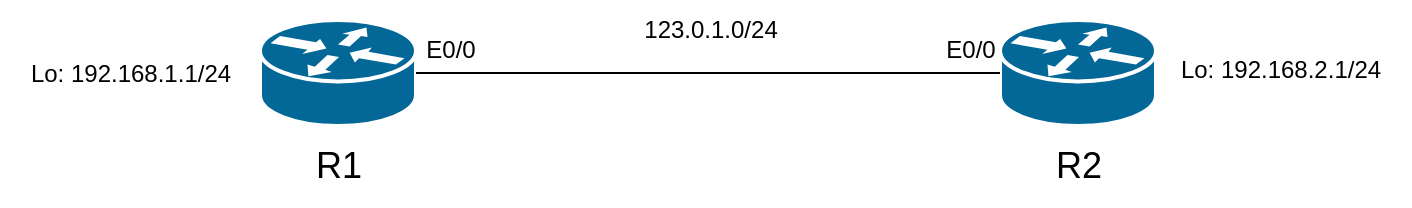 <mxfile version="21.6.8" type="device">
  <diagram name="Page-1" id="ndsCeQpyDv0kQ0xqp1dF">
    <mxGraphModel dx="1418" dy="820" grid="1" gridSize="10" guides="1" tooltips="1" connect="1" arrows="1" fold="1" page="1" pageScale="1" pageWidth="850" pageHeight="1100" math="0" shadow="0">
      <root>
        <mxCell id="0" />
        <mxCell id="1" parent="0" />
        <mxCell id="YYeqKD8tcaTTm6xERFdN-1" value="" style="shape=mxgraph.cisco.routers.router;sketch=0;html=1;pointerEvents=1;dashed=0;fillColor=#036897;strokeColor=#ffffff;strokeWidth=2;verticalLabelPosition=bottom;verticalAlign=top;align=center;outlineConnect=0;" vertex="1" parent="1">
          <mxGeometry x="570" y="380" width="78" height="53" as="geometry" />
        </mxCell>
        <mxCell id="YYeqKD8tcaTTm6xERFdN-2" value="" style="shape=mxgraph.cisco.routers.router;sketch=0;html=1;pointerEvents=1;dashed=0;fillColor=#036897;strokeColor=#ffffff;strokeWidth=2;verticalLabelPosition=bottom;verticalAlign=top;align=center;outlineConnect=0;" vertex="1" parent="1">
          <mxGeometry x="200" y="380" width="78" height="53" as="geometry" />
        </mxCell>
        <mxCell id="YYeqKD8tcaTTm6xERFdN-3" value="" style="endArrow=none;html=1;rounded=0;" edge="1" parent="1" source="YYeqKD8tcaTTm6xERFdN-2" target="YYeqKD8tcaTTm6xERFdN-1">
          <mxGeometry width="50" height="50" relative="1" as="geometry">
            <mxPoint x="400" y="450" as="sourcePoint" />
            <mxPoint x="450" y="400" as="targetPoint" />
          </mxGeometry>
        </mxCell>
        <mxCell id="YYeqKD8tcaTTm6xERFdN-4" value="E0/0" style="text;html=1;align=center;verticalAlign=middle;resizable=0;points=[];autosize=1;strokeColor=none;fillColor=none;" vertex="1" parent="1">
          <mxGeometry x="270" y="380" width="50" height="30" as="geometry" />
        </mxCell>
        <mxCell id="YYeqKD8tcaTTm6xERFdN-5" value="E0/0" style="text;html=1;align=center;verticalAlign=middle;resizable=0;points=[];autosize=1;strokeColor=none;fillColor=none;" vertex="1" parent="1">
          <mxGeometry x="530" y="380" width="50" height="30" as="geometry" />
        </mxCell>
        <mxCell id="YYeqKD8tcaTTm6xERFdN-6" value="123.0.1.0/24" style="text;html=1;align=center;verticalAlign=middle;resizable=0;points=[];autosize=1;strokeColor=none;fillColor=none;" vertex="1" parent="1">
          <mxGeometry x="380" y="370" width="90" height="30" as="geometry" />
        </mxCell>
        <mxCell id="YYeqKD8tcaTTm6xERFdN-7" value="&lt;font style=&quot;font-size: 18px;&quot;&gt;R1&lt;/font&gt;" style="text;html=1;align=center;verticalAlign=middle;resizable=0;points=[];autosize=1;strokeColor=none;fillColor=none;" vertex="1" parent="1">
          <mxGeometry x="214" y="433" width="50" height="40" as="geometry" />
        </mxCell>
        <mxCell id="YYeqKD8tcaTTm6xERFdN-8" value="&lt;font style=&quot;font-size: 18px;&quot;&gt;R2&lt;/font&gt;" style="text;html=1;align=center;verticalAlign=middle;resizable=0;points=[];autosize=1;strokeColor=none;fillColor=none;" vertex="1" parent="1">
          <mxGeometry x="584" y="433" width="50" height="40" as="geometry" />
        </mxCell>
        <mxCell id="YYeqKD8tcaTTm6xERFdN-9" value="Lo: 192.168.2.1/24" style="text;html=1;align=center;verticalAlign=middle;resizable=0;points=[];autosize=1;strokeColor=none;fillColor=none;" vertex="1" parent="1">
          <mxGeometry x="645" y="390" width="130" height="30" as="geometry" />
        </mxCell>
        <mxCell id="YYeqKD8tcaTTm6xERFdN-10" value="Lo: 192.168.1.1/24" style="text;html=1;align=center;verticalAlign=middle;resizable=0;points=[];autosize=1;strokeColor=none;fillColor=none;" vertex="1" parent="1">
          <mxGeometry x="70" y="391.5" width="130" height="30" as="geometry" />
        </mxCell>
      </root>
    </mxGraphModel>
  </diagram>
</mxfile>
